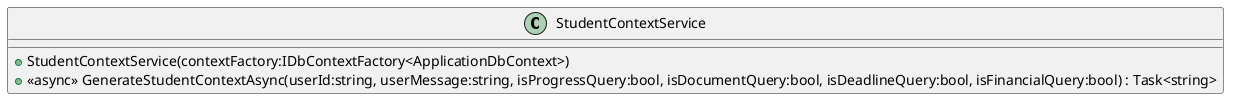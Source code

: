 @startuml
class StudentContextService {
    + StudentContextService(contextFactory:IDbContextFactory<ApplicationDbContext>)
    + <<async>> GenerateStudentContextAsync(userId:string, userMessage:string, isProgressQuery:bool, isDocumentQuery:bool, isDeadlineQuery:bool, isFinancialQuery:bool) : Task<string>
}
@enduml
